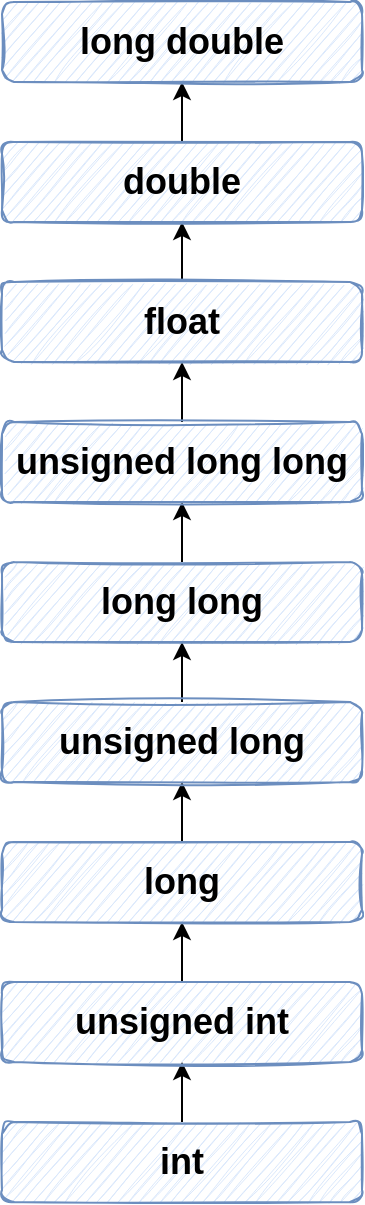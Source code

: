 <mxfile version="20.3.0" type="device"><diagram id="vuh-pbDOn271mp5v-GWp" name="Page-1"><mxGraphModel dx="1298" dy="827" grid="1" gridSize="10" guides="1" tooltips="1" connect="1" arrows="1" fold="1" page="1" pageScale="1" pageWidth="3300" pageHeight="4681" math="0" shadow="0"><root><mxCell id="0"/><mxCell id="1" parent="0"/><mxCell id="A5AirkLmZ4jnQNWk8XwR-10" style="edgeStyle=orthogonalEdgeStyle;rounded=0;orthogonalLoop=1;jettySize=auto;html=1;exitX=0.5;exitY=0;exitDx=0;exitDy=0;entryX=0.5;entryY=1;entryDx=0;entryDy=0;fontSize=18;" edge="1" parent="1" source="A5AirkLmZ4jnQNWk8XwR-1" target="A5AirkLmZ4jnQNWk8XwR-2"><mxGeometry relative="1" as="geometry"/></mxCell><mxCell id="A5AirkLmZ4jnQNWk8XwR-1" value="&lt;b&gt;&lt;font style=&quot;font-size: 18px;&quot;&gt;int&lt;/font&gt;&lt;/b&gt;" style="rounded=1;whiteSpace=wrap;html=1;fillColor=#dae8fc;strokeColor=#6c8ebf;sketch=1;" vertex="1" parent="1"><mxGeometry x="600" y="680" width="180" height="40" as="geometry"/></mxCell><mxCell id="A5AirkLmZ4jnQNWk8XwR-11" style="edgeStyle=orthogonalEdgeStyle;rounded=0;orthogonalLoop=1;jettySize=auto;html=1;exitX=0.5;exitY=0;exitDx=0;exitDy=0;fontSize=18;" edge="1" parent="1" source="A5AirkLmZ4jnQNWk8XwR-2" target="A5AirkLmZ4jnQNWk8XwR-3"><mxGeometry relative="1" as="geometry"/></mxCell><mxCell id="A5AirkLmZ4jnQNWk8XwR-2" value="&lt;b&gt;&lt;font style=&quot;font-size: 18px;&quot;&gt;unsigned int&lt;/font&gt;&lt;/b&gt;" style="rounded=1;whiteSpace=wrap;html=1;fillColor=#dae8fc;strokeColor=#6c8ebf;sketch=1;" vertex="1" parent="1"><mxGeometry x="600" y="610" width="180" height="40" as="geometry"/></mxCell><mxCell id="A5AirkLmZ4jnQNWk8XwR-12" style="edgeStyle=orthogonalEdgeStyle;rounded=0;orthogonalLoop=1;jettySize=auto;html=1;exitX=0.5;exitY=0;exitDx=0;exitDy=0;entryX=0.5;entryY=1;entryDx=0;entryDy=0;fontSize=18;" edge="1" parent="1" source="A5AirkLmZ4jnQNWk8XwR-3" target="A5AirkLmZ4jnQNWk8XwR-4"><mxGeometry relative="1" as="geometry"/></mxCell><mxCell id="A5AirkLmZ4jnQNWk8XwR-3" value="&lt;b&gt;&lt;font style=&quot;font-size: 18px;&quot;&gt;long&lt;/font&gt;&lt;/b&gt;" style="rounded=1;whiteSpace=wrap;html=1;fillColor=#dae8fc;strokeColor=#6c8ebf;sketch=1;" vertex="1" parent="1"><mxGeometry x="600" y="540" width="180" height="40" as="geometry"/></mxCell><mxCell id="A5AirkLmZ4jnQNWk8XwR-13" style="edgeStyle=orthogonalEdgeStyle;rounded=0;orthogonalLoop=1;jettySize=auto;html=1;exitX=0.5;exitY=0;exitDx=0;exitDy=0;entryX=0.5;entryY=1;entryDx=0;entryDy=0;fontSize=18;" edge="1" parent="1" source="A5AirkLmZ4jnQNWk8XwR-4" target="A5AirkLmZ4jnQNWk8XwR-5"><mxGeometry relative="1" as="geometry"/></mxCell><mxCell id="A5AirkLmZ4jnQNWk8XwR-4" value="&lt;b&gt;&lt;font style=&quot;font-size: 18px;&quot;&gt;unsigned long&lt;/font&gt;&lt;/b&gt;" style="rounded=1;whiteSpace=wrap;html=1;fillColor=#dae8fc;strokeColor=#6c8ebf;sketch=1;" vertex="1" parent="1"><mxGeometry x="600" y="470" width="180" height="40" as="geometry"/></mxCell><mxCell id="A5AirkLmZ4jnQNWk8XwR-14" style="edgeStyle=orthogonalEdgeStyle;rounded=0;orthogonalLoop=1;jettySize=auto;html=1;exitX=0.5;exitY=0;exitDx=0;exitDy=0;entryX=0.5;entryY=1;entryDx=0;entryDy=0;fontSize=18;" edge="1" parent="1" source="A5AirkLmZ4jnQNWk8XwR-5" target="A5AirkLmZ4jnQNWk8XwR-6"><mxGeometry relative="1" as="geometry"/></mxCell><mxCell id="A5AirkLmZ4jnQNWk8XwR-5" value="&lt;b&gt;&lt;font style=&quot;font-size: 18px;&quot;&gt;long long&lt;/font&gt;&lt;/b&gt;" style="rounded=1;whiteSpace=wrap;html=1;fillColor=#dae8fc;strokeColor=#6c8ebf;sketch=1;" vertex="1" parent="1"><mxGeometry x="600" y="400" width="180" height="40" as="geometry"/></mxCell><mxCell id="A5AirkLmZ4jnQNWk8XwR-16" style="edgeStyle=orthogonalEdgeStyle;rounded=0;orthogonalLoop=1;jettySize=auto;html=1;exitX=0.5;exitY=0;exitDx=0;exitDy=0;entryX=0.5;entryY=1;entryDx=0;entryDy=0;fontSize=18;" edge="1" parent="1" source="A5AirkLmZ4jnQNWk8XwR-6" target="A5AirkLmZ4jnQNWk8XwR-7"><mxGeometry relative="1" as="geometry"/></mxCell><mxCell id="A5AirkLmZ4jnQNWk8XwR-6" value="&lt;b&gt;&lt;font style=&quot;font-size: 18px;&quot;&gt;unsigned long long&lt;/font&gt;&lt;/b&gt;" style="rounded=1;whiteSpace=wrap;html=1;fillColor=#dae8fc;strokeColor=#6c8ebf;sketch=1;" vertex="1" parent="1"><mxGeometry x="600" y="330" width="180" height="40" as="geometry"/></mxCell><mxCell id="A5AirkLmZ4jnQNWk8XwR-17" style="edgeStyle=orthogonalEdgeStyle;rounded=0;orthogonalLoop=1;jettySize=auto;html=1;exitX=0.5;exitY=0;exitDx=0;exitDy=0;entryX=0.5;entryY=1;entryDx=0;entryDy=0;fontSize=18;" edge="1" parent="1" source="A5AirkLmZ4jnQNWk8XwR-7" target="A5AirkLmZ4jnQNWk8XwR-8"><mxGeometry relative="1" as="geometry"/></mxCell><mxCell id="A5AirkLmZ4jnQNWk8XwR-7" value="&lt;b&gt;&lt;font style=&quot;font-size: 18px;&quot;&gt;float&lt;/font&gt;&lt;/b&gt;" style="rounded=1;whiteSpace=wrap;html=1;fillColor=#dae8fc;strokeColor=#6c8ebf;sketch=1;" vertex="1" parent="1"><mxGeometry x="600" y="260" width="180" height="40" as="geometry"/></mxCell><mxCell id="A5AirkLmZ4jnQNWk8XwR-18" style="edgeStyle=orthogonalEdgeStyle;rounded=0;orthogonalLoop=1;jettySize=auto;html=1;exitX=0.5;exitY=0;exitDx=0;exitDy=0;entryX=0.5;entryY=1;entryDx=0;entryDy=0;fontSize=18;" edge="1" parent="1" source="A5AirkLmZ4jnQNWk8XwR-8" target="A5AirkLmZ4jnQNWk8XwR-9"><mxGeometry relative="1" as="geometry"/></mxCell><mxCell id="A5AirkLmZ4jnQNWk8XwR-8" value="&lt;b&gt;&lt;font style=&quot;font-size: 18px;&quot;&gt;double&lt;/font&gt;&lt;/b&gt;" style="rounded=1;whiteSpace=wrap;html=1;fillColor=#dae8fc;strokeColor=#6c8ebf;sketch=1;" vertex="1" parent="1"><mxGeometry x="600" y="190" width="180" height="40" as="geometry"/></mxCell><mxCell id="A5AirkLmZ4jnQNWk8XwR-9" value="&lt;b&gt;&lt;font style=&quot;font-size: 18px;&quot;&gt;long double&lt;/font&gt;&lt;/b&gt;" style="rounded=1;whiteSpace=wrap;html=1;fillColor=#dae8fc;strokeColor=#6c8ebf;sketch=1;" vertex="1" parent="1"><mxGeometry x="600" y="120" width="180" height="40" as="geometry"/></mxCell></root></mxGraphModel></diagram></mxfile>